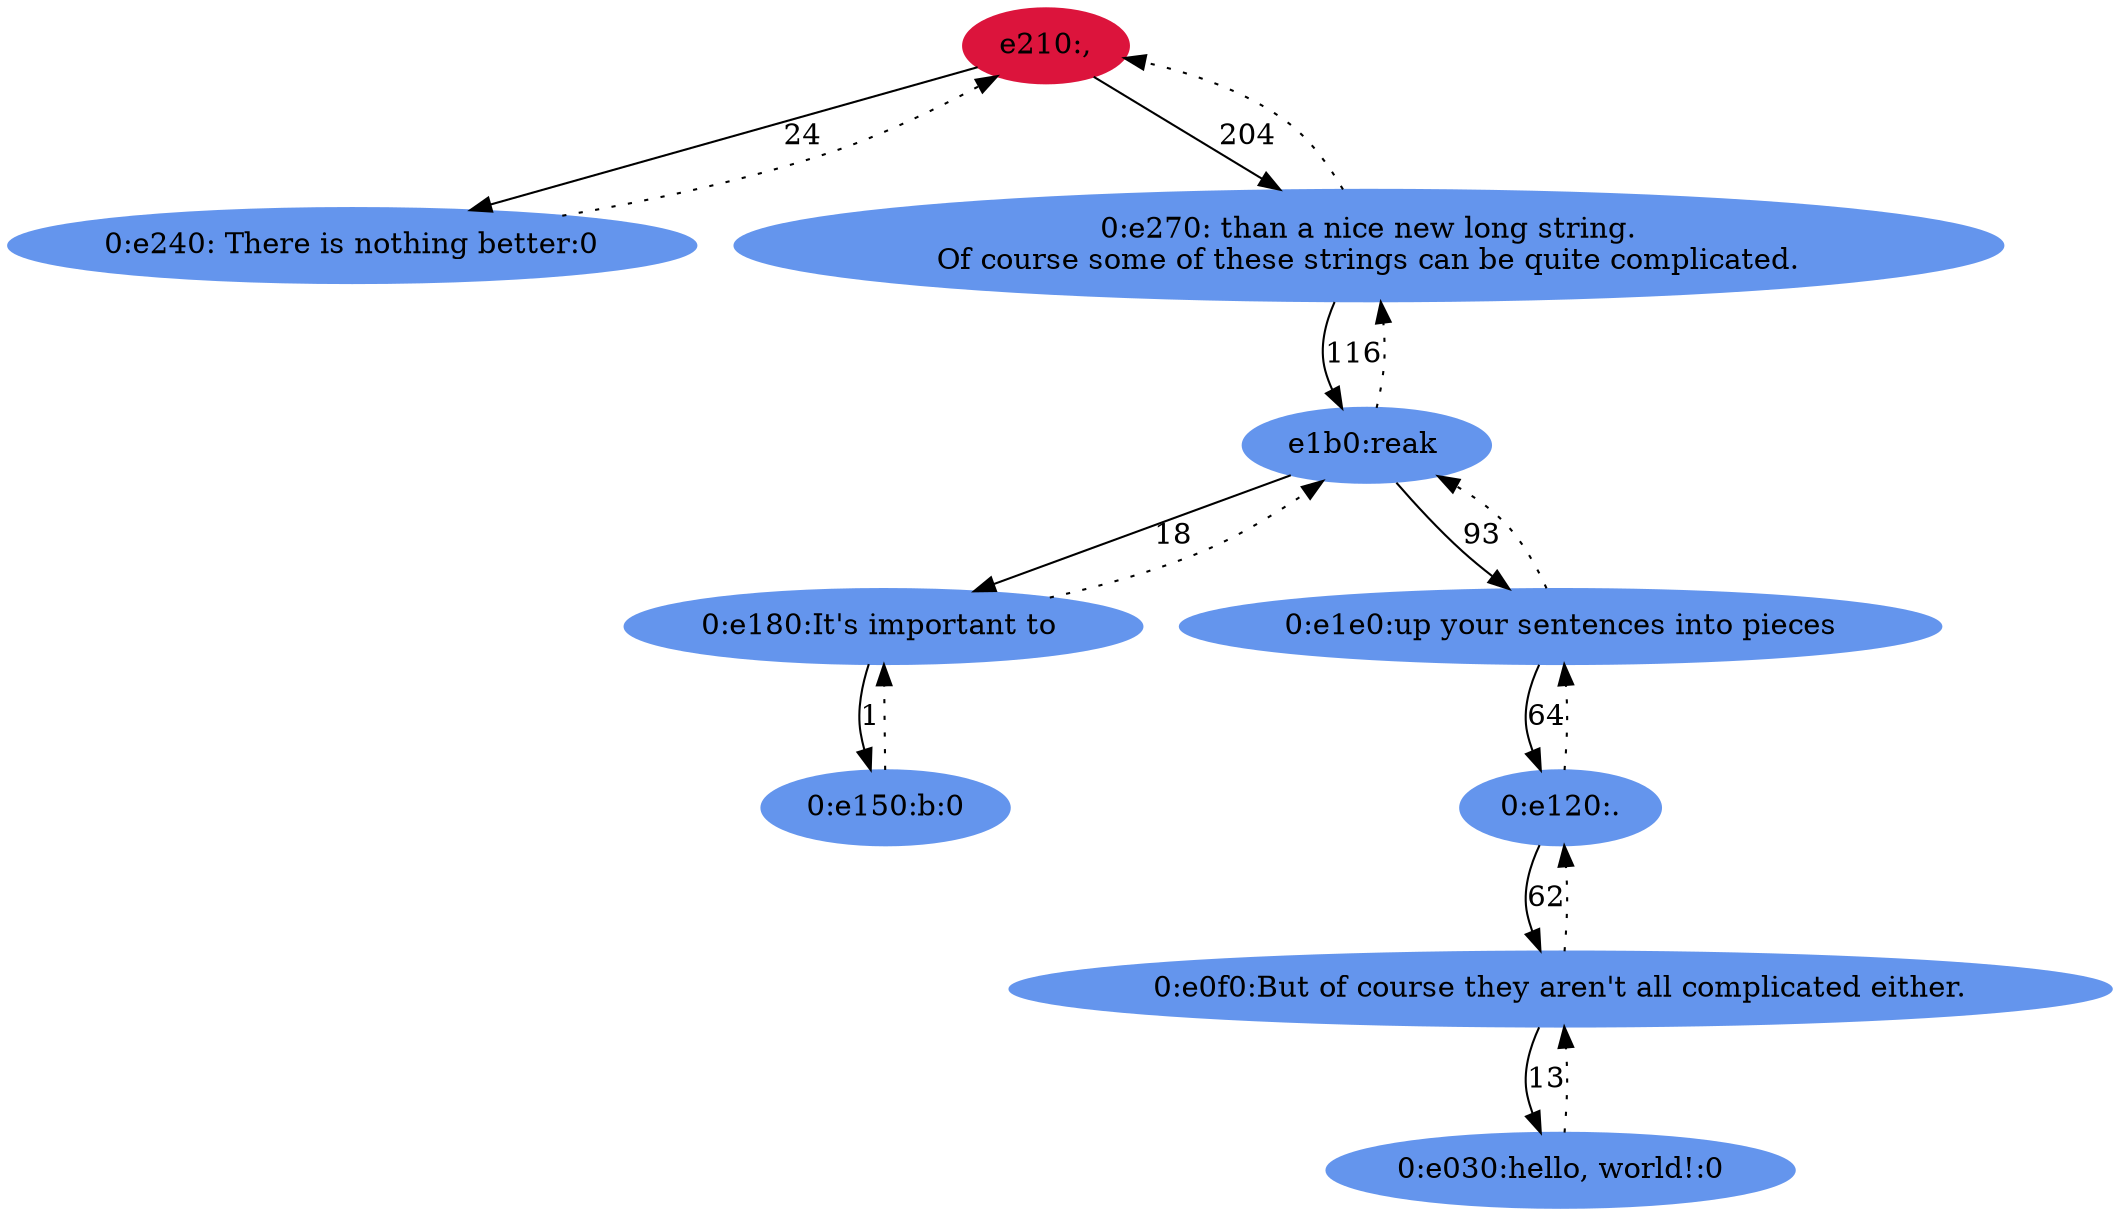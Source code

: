 digraph vine {
        graph [ordering="out"];
        ratio = fill;
        node [style="filled"];
        "0x7ffff7fbe210" [label="e210:,",color="crimson"];
        "0x7ffff7fbe210" -> "0x7ffff7fbe240" [label="24"];
        "0x7ffff7fbe240" [label="0:e240: There is nothing better:0",color="cornflowerblue"];
        "0x7ffff7fbe240" -> "0x7ffff7fbe210" [style="dotted"];
        "0x7ffff7fbe210" -> "0x7ffff7fbe270" [label="204"];
        "0x7ffff7fbe270" [label="0:e270: than a nice new long string.
Of course some of these strings can be quite complicated.
",color="cornflowerblue"];
        "0x7ffff7fbe270" -> "0x7ffff7fbe1b0" [label="116"];
        "0x7ffff7fbe1b0" [label="e1b0:reak ",color="cornflowerblue"];
        "0x7ffff7fbe1b0" -> "0x7ffff7fbe180" [label="18"];
        "0x7ffff7fbe180" [label="0:e180:It's important to ",color="cornflowerblue"];
        "0x7ffff7fbe180" -> "0x7ffff7fbe150" [label="1"];
        "0x7ffff7fbe150" [label="0:e150:b:0",color="cornflowerblue"];
        "0x7ffff7fbe150" -> "0x7ffff7fbe180" [style="dotted"];
        "0x7ffff7fbe180" -> "0x7ffff7fbe1b0" [style="dotted"];
        "0x7ffff7fbe1b0" -> "0x7ffff7fbe1e0" [label="93"];
        "0x7ffff7fbe1e0" [label="0:e1e0:up your sentences into pieces",color="cornflowerblue"];
        "0x7ffff7fbe1e0" -> "0x7ffff7fbe120" [label="64"];
        "0x7ffff7fbe120" [label="0:e120:.
",color="cornflowerblue"];
        "0x7ffff7fbe120" -> "0x7ffff7fbe0f0" [label="62"];
        "0x7ffff7fbe0f0" [label="0:e0f0:But of course they aren't all complicated either.",color="cornflowerblue"];
        "0x7ffff7fbe0f0" -> "0x7ffff7fbe030" [label="13"];
        "0x7ffff7fbe030" [label="0:e030:hello, world!:0",color="cornflowerblue"];
        "0x7ffff7fbe030" -> "0x7ffff7fbe0f0" [style="dotted"];
        "0x7ffff7fbe0f0" -> "0x7ffff7fbe120" [style="dotted"];
        "0x7ffff7fbe120" -> "0x7ffff7fbe1e0" [style="dotted"];
        "0x7ffff7fbe1e0" -> "0x7ffff7fbe1b0" [style="dotted"];
        "0x7ffff7fbe1b0" -> "0x7ffff7fbe270" [style="dotted"];
        "0x7ffff7fbe270" -> "0x7ffff7fbe210" [style="dotted"];
}
